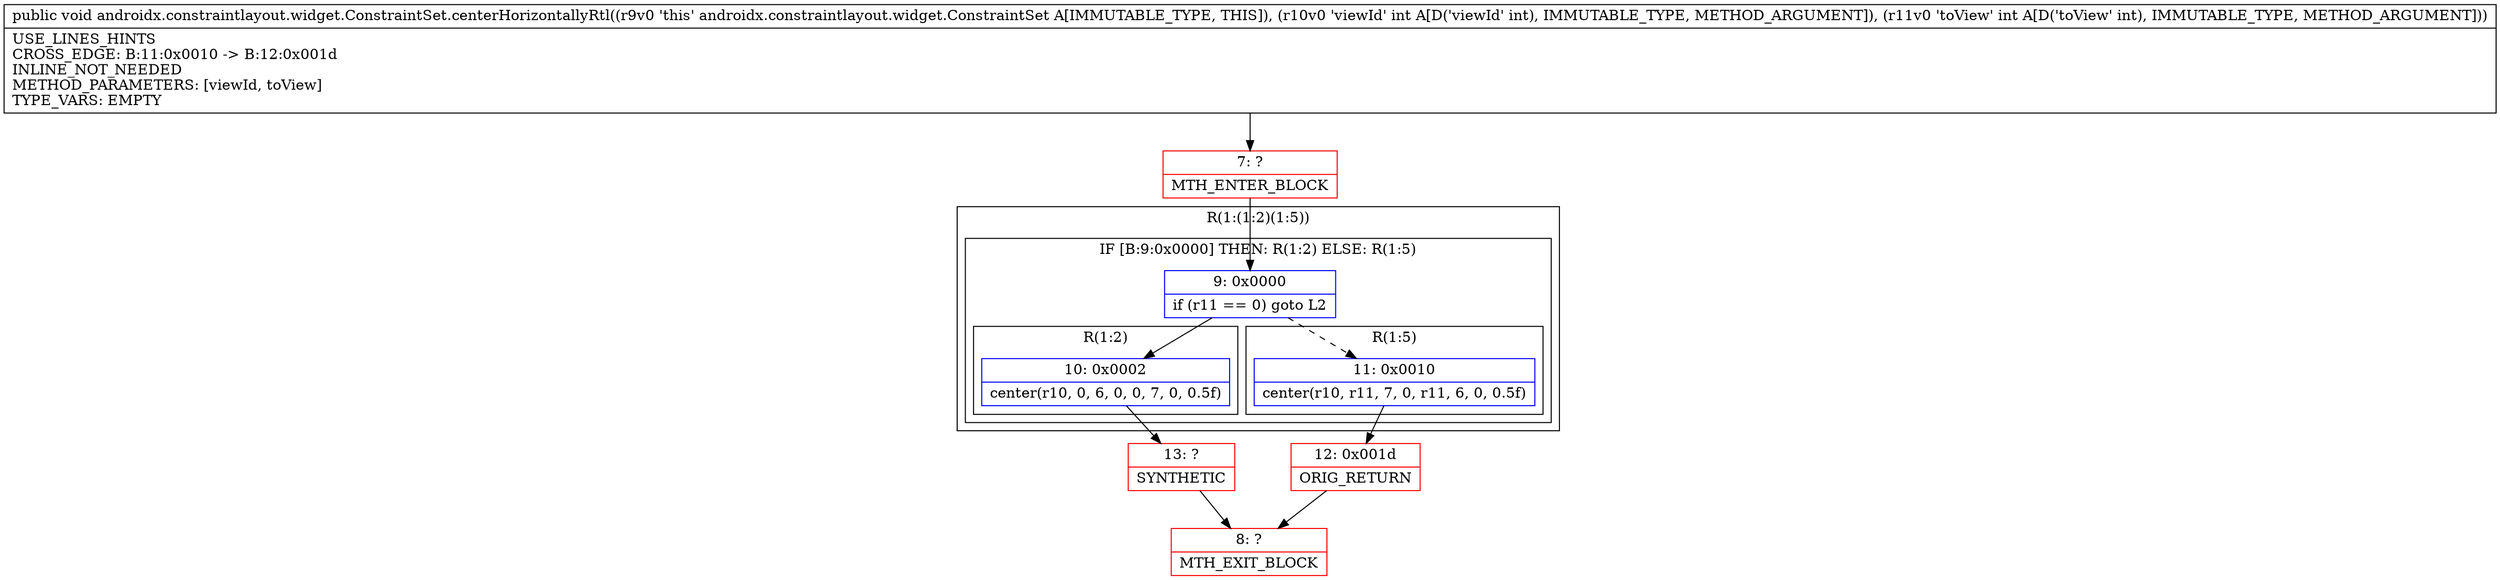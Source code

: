 digraph "CFG forandroidx.constraintlayout.widget.ConstraintSet.centerHorizontallyRtl(II)V" {
subgraph cluster_Region_137337954 {
label = "R(1:(1:2)(1:5))";
node [shape=record,color=blue];
subgraph cluster_IfRegion_1298107060 {
label = "IF [B:9:0x0000] THEN: R(1:2) ELSE: R(1:5)";
node [shape=record,color=blue];
Node_9 [shape=record,label="{9\:\ 0x0000|if (r11 == 0) goto L2\l}"];
subgraph cluster_Region_267000528 {
label = "R(1:2)";
node [shape=record,color=blue];
Node_10 [shape=record,label="{10\:\ 0x0002|center(r10, 0, 6, 0, 0, 7, 0, 0.5f)\l}"];
}
subgraph cluster_Region_2008111330 {
label = "R(1:5)";
node [shape=record,color=blue];
Node_11 [shape=record,label="{11\:\ 0x0010|center(r10, r11, 7, 0, r11, 6, 0, 0.5f)\l}"];
}
}
}
Node_7 [shape=record,color=red,label="{7\:\ ?|MTH_ENTER_BLOCK\l}"];
Node_13 [shape=record,color=red,label="{13\:\ ?|SYNTHETIC\l}"];
Node_8 [shape=record,color=red,label="{8\:\ ?|MTH_EXIT_BLOCK\l}"];
Node_12 [shape=record,color=red,label="{12\:\ 0x001d|ORIG_RETURN\l}"];
MethodNode[shape=record,label="{public void androidx.constraintlayout.widget.ConstraintSet.centerHorizontallyRtl((r9v0 'this' androidx.constraintlayout.widget.ConstraintSet A[IMMUTABLE_TYPE, THIS]), (r10v0 'viewId' int A[D('viewId' int), IMMUTABLE_TYPE, METHOD_ARGUMENT]), (r11v0 'toView' int A[D('toView' int), IMMUTABLE_TYPE, METHOD_ARGUMENT]))  | USE_LINES_HINTS\lCROSS_EDGE: B:11:0x0010 \-\> B:12:0x001d\lINLINE_NOT_NEEDED\lMETHOD_PARAMETERS: [viewId, toView]\lTYPE_VARS: EMPTY\l}"];
MethodNode -> Node_7;Node_9 -> Node_10;
Node_9 -> Node_11[style=dashed];
Node_10 -> Node_13;
Node_11 -> Node_12;
Node_7 -> Node_9;
Node_13 -> Node_8;
Node_12 -> Node_8;
}

